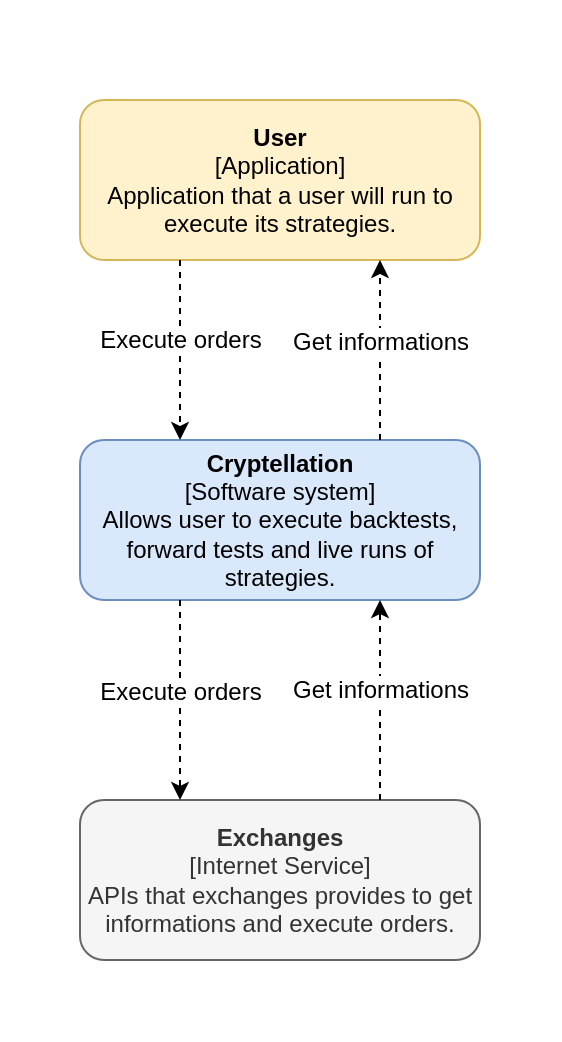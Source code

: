 <mxfile pages="1">
    <diagram id="oxqNLMTQGE4kuDsFMKYy" name="Page-1">
        <mxGraphModel dx="1023" dy="524" grid="1" gridSize="10" guides="1" tooltips="1" connect="1" arrows="1" fold="1" page="1" pageScale="1" pageWidth="827" pageHeight="1169" math="0" shadow="0">
            <root>
                <mxCell id="0"/>
                <mxCell id="1" parent="0"/>
                <mxCell id="46" value="" style="rounded=1;whiteSpace=wrap;html=1;strokeColor=none;" vertex="1" parent="1">
                    <mxGeometry x="280" y="40" width="280" height="520" as="geometry"/>
                </mxCell>
                <mxCell id="8" value="&lt;b&gt;Exchanges&lt;/b&gt;&lt;br&gt;[Internet Service]&lt;br&gt;APIs that exchanges provides to get informations and execute orders." style="rounded=1;whiteSpace=wrap;html=1;fillColor=#f5f5f5;strokeColor=#666666;fontColor=#333333;" parent="1" vertex="1">
                    <mxGeometry x="320" y="440" width="200" height="80" as="geometry"/>
                </mxCell>
                <mxCell id="14" value="&lt;b&gt;User&lt;/b&gt;&lt;br&gt;[Application]&lt;br&gt;Application that a user will run to execute its strategies." style="rounded=1;whiteSpace=wrap;html=1;fillColor=#fff2cc;strokeColor=#d6b656;" parent="1" vertex="1">
                    <mxGeometry x="320" y="90" width="200" height="80" as="geometry"/>
                </mxCell>
                <mxCell id="15" value="&lt;b&gt;Cryptellation&lt;/b&gt;&lt;br&gt;[Software system]&lt;br&gt;Allows user to execute backtests, forward tests and live runs of strategies." style="rounded=1;whiteSpace=wrap;html=1;fillColor=#dae8fc;strokeColor=#6c8ebf;" parent="1" vertex="1">
                    <mxGeometry x="320" y="260" width="200" height="80" as="geometry"/>
                </mxCell>
                <mxCell id="25" value="" style="endArrow=classic;html=1;exitX=0.25;exitY=1;exitDx=0;exitDy=0;entryX=0.25;entryY=0;entryDx=0;entryDy=0;edgeStyle=orthogonalEdgeStyle;dashed=1;" parent="1" source="14" target="15" edge="1">
                    <mxGeometry width="50" height="50" relative="1" as="geometry">
                        <mxPoint x="890.235" y="329.882" as="sourcePoint"/>
                        <mxPoint x="1099.647" y="269.882" as="targetPoint"/>
                        <Array as="points">
                            <mxPoint x="370" y="210"/>
                            <mxPoint x="370" y="210"/>
                        </Array>
                    </mxGeometry>
                </mxCell>
                <mxCell id="26" value="Execute orders" style="text;html=1;resizable=0;points=[];align=center;verticalAlign=middle;labelBackgroundColor=#ffffff;" parent="25" vertex="1" connectable="0">
                    <mxGeometry x="0.259" y="-1" relative="1" as="geometry">
                        <mxPoint x="0.5" y="-17" as="offset"/>
                    </mxGeometry>
                </mxCell>
                <mxCell id="40" value="" style="endArrow=classic;html=1;exitX=0.75;exitY=0;exitDx=0;exitDy=0;entryX=0.75;entryY=1;entryDx=0;entryDy=0;edgeStyle=orthogonalEdgeStyle;dashed=1;" parent="1" source="15" target="14" edge="1">
                    <mxGeometry width="50" height="50" relative="1" as="geometry">
                        <mxPoint x="380.429" y="179.857" as="sourcePoint"/>
                        <mxPoint x="380.429" y="269.857" as="targetPoint"/>
                        <Array as="points">
                            <mxPoint x="470" y="220"/>
                            <mxPoint x="470" y="220"/>
                        </Array>
                    </mxGeometry>
                </mxCell>
                <mxCell id="41" value="Get informations" style="text;html=1;resizable=0;points=[];align=center;verticalAlign=middle;labelBackgroundColor=#ffffff;" parent="40" vertex="1" connectable="0">
                    <mxGeometry x="0.259" y="-1" relative="1" as="geometry">
                        <mxPoint x="-1.5" y="7.5" as="offset"/>
                    </mxGeometry>
                </mxCell>
                <mxCell id="42" value="" style="endArrow=classic;html=1;entryX=0.25;entryY=0;entryDx=0;entryDy=0;edgeStyle=orthogonalEdgeStyle;dashed=1;" parent="1" target="8" edge="1">
                    <mxGeometry width="50" height="50" relative="1" as="geometry">
                        <mxPoint x="370" y="340" as="sourcePoint"/>
                        <mxPoint x="380.429" y="269.857" as="targetPoint"/>
                        <Array as="points">
                            <mxPoint x="370" y="390"/>
                            <mxPoint x="370" y="390"/>
                        </Array>
                    </mxGeometry>
                </mxCell>
                <mxCell id="43" value="Execute orders" style="text;html=1;resizable=0;points=[];align=center;verticalAlign=middle;labelBackgroundColor=#ffffff;" parent="42" vertex="1" connectable="0">
                    <mxGeometry x="0.259" y="-1" relative="1" as="geometry">
                        <mxPoint x="0.5" y="-17" as="offset"/>
                    </mxGeometry>
                </mxCell>
                <mxCell id="44" value="" style="endArrow=classic;html=1;exitX=0.75;exitY=0;exitDx=0;exitDy=0;entryX=0.75;entryY=1;entryDx=0;entryDy=0;edgeStyle=orthogonalEdgeStyle;dashed=1;" parent="1" source="8" target="15" edge="1">
                    <mxGeometry width="50" height="50" relative="1" as="geometry">
                        <mxPoint x="480.429" y="269.857" as="sourcePoint"/>
                        <mxPoint x="480.429" y="179.857" as="targetPoint"/>
                        <Array as="points">
                            <mxPoint x="470" y="400"/>
                            <mxPoint x="470" y="400"/>
                        </Array>
                    </mxGeometry>
                </mxCell>
                <mxCell id="45" value="Get informations" style="text;html=1;resizable=0;points=[];align=center;verticalAlign=middle;labelBackgroundColor=#ffffff;" parent="44" vertex="1" connectable="0">
                    <mxGeometry x="0.259" y="-1" relative="1" as="geometry">
                        <mxPoint x="-1.5" y="7.5" as="offset"/>
                    </mxGeometry>
                </mxCell>
            </root>
        </mxGraphModel>
    </diagram>
</mxfile>
